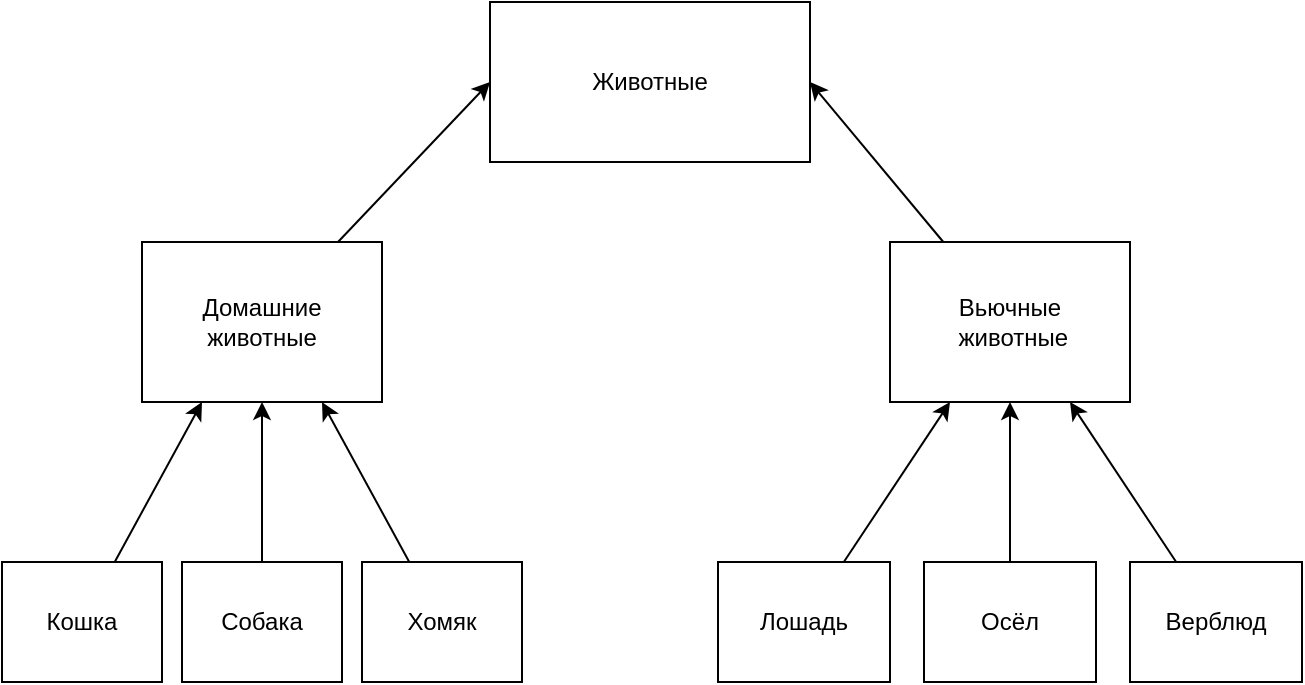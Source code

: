 <mxfile>
    <diagram id="_YAiQMf1Uws8h3_5LgvE" name="Страница 1">
        <mxGraphModel dx="1002" dy="568" grid="1" gridSize="10" guides="1" tooltips="1" connect="1" arrows="1" fold="1" page="1" pageScale="1" pageWidth="827" pageHeight="1169" math="0" shadow="0">
            <root>
                <mxCell id="0"/>
                <mxCell id="1" parent="0"/>
                <mxCell id="2" value="Животные&lt;br&gt;" style="rounded=0;whiteSpace=wrap;html=1;" vertex="1" parent="1">
                    <mxGeometry x="334" y="40" width="160" height="80" as="geometry"/>
                </mxCell>
                <mxCell id="7" style="edgeStyle=none;html=1;entryX=0;entryY=0.5;entryDx=0;entryDy=0;" edge="1" parent="1" source="3" target="2">
                    <mxGeometry relative="1" as="geometry"/>
                </mxCell>
                <mxCell id="3" value="Домашние &lt;br&gt;животные" style="rounded=0;whiteSpace=wrap;html=1;" vertex="1" parent="1">
                    <mxGeometry x="160" y="160" width="120" height="80" as="geometry"/>
                </mxCell>
                <mxCell id="8" style="edgeStyle=none;html=1;entryX=1;entryY=0.5;entryDx=0;entryDy=0;" edge="1" parent="1" source="4" target="2">
                    <mxGeometry relative="1" as="geometry"/>
                </mxCell>
                <mxCell id="4" value="Вьючные&lt;br&gt;&amp;nbsp;животные" style="rounded=0;whiteSpace=wrap;html=1;" vertex="1" parent="1">
                    <mxGeometry x="534" y="160" width="120" height="80" as="geometry"/>
                </mxCell>
                <mxCell id="17" style="edgeStyle=none;html=1;entryX=0.25;entryY=1;entryDx=0;entryDy=0;" edge="1" parent="1" source="9" target="3">
                    <mxGeometry relative="1" as="geometry"/>
                </mxCell>
                <mxCell id="9" value="Кошка" style="rounded=0;whiteSpace=wrap;html=1;" vertex="1" parent="1">
                    <mxGeometry x="90" y="320" width="80" height="60" as="geometry"/>
                </mxCell>
                <mxCell id="18" style="edgeStyle=none;html=1;entryX=0.5;entryY=1;entryDx=0;entryDy=0;" edge="1" parent="1" source="10" target="3">
                    <mxGeometry relative="1" as="geometry"/>
                </mxCell>
                <mxCell id="10" value="Собака" style="rounded=0;whiteSpace=wrap;html=1;" vertex="1" parent="1">
                    <mxGeometry x="180" y="320" width="80" height="60" as="geometry"/>
                </mxCell>
                <mxCell id="19" style="edgeStyle=none;html=1;entryX=0.75;entryY=1;entryDx=0;entryDy=0;" edge="1" parent="1" source="12" target="3">
                    <mxGeometry relative="1" as="geometry"/>
                </mxCell>
                <mxCell id="12" value="Хомяк" style="rounded=0;whiteSpace=wrap;html=1;" vertex="1" parent="1">
                    <mxGeometry x="270" y="320" width="80" height="60" as="geometry"/>
                </mxCell>
                <mxCell id="26" style="edgeStyle=none;html=1;entryX=0.25;entryY=1;entryDx=0;entryDy=0;" edge="1" parent="1" source="20" target="4">
                    <mxGeometry relative="1" as="geometry"/>
                </mxCell>
                <mxCell id="20" value="Лошадь" style="rounded=0;whiteSpace=wrap;html=1;" vertex="1" parent="1">
                    <mxGeometry x="448" y="320" width="86" height="60" as="geometry"/>
                </mxCell>
                <mxCell id="27" style="edgeStyle=none;html=1;entryX=0.5;entryY=1;entryDx=0;entryDy=0;" edge="1" parent="1" source="22" target="4">
                    <mxGeometry relative="1" as="geometry"/>
                </mxCell>
                <mxCell id="22" value="Осёл" style="rounded=0;whiteSpace=wrap;html=1;" vertex="1" parent="1">
                    <mxGeometry x="551" y="320" width="86" height="60" as="geometry"/>
                </mxCell>
                <mxCell id="28" style="edgeStyle=none;html=1;entryX=0.75;entryY=1;entryDx=0;entryDy=0;" edge="1" parent="1" source="24" target="4">
                    <mxGeometry relative="1" as="geometry"/>
                </mxCell>
                <mxCell id="24" value="Верблюд" style="rounded=0;whiteSpace=wrap;html=1;" vertex="1" parent="1">
                    <mxGeometry x="654" y="320" width="86" height="60" as="geometry"/>
                </mxCell>
            </root>
        </mxGraphModel>
    </diagram>
</mxfile>